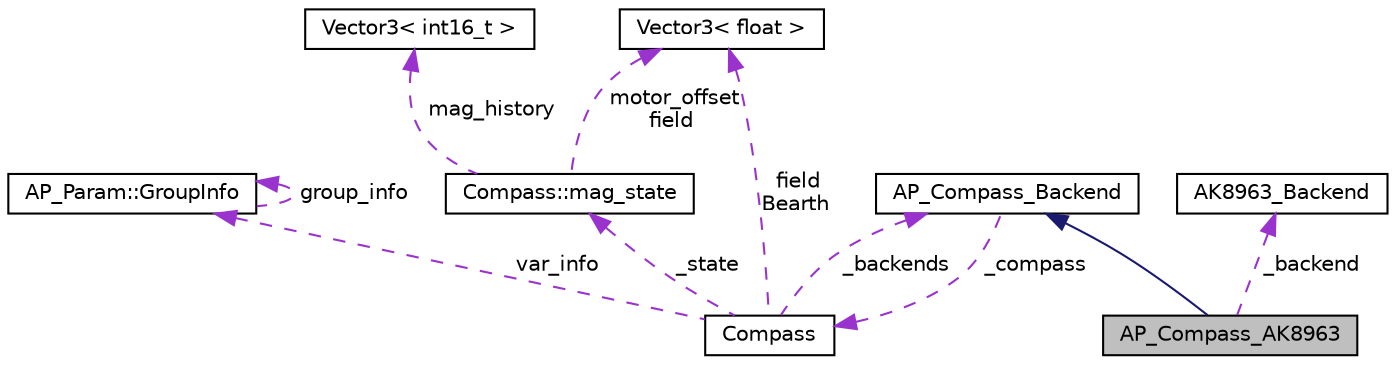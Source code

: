 digraph "AP_Compass_AK8963"
{
 // INTERACTIVE_SVG=YES
  edge [fontname="Helvetica",fontsize="10",labelfontname="Helvetica",labelfontsize="10"];
  node [fontname="Helvetica",fontsize="10",shape=record];
  Node1 [label="AP_Compass_AK8963",height=0.2,width=0.4,color="black", fillcolor="grey75", style="filled" fontcolor="black"];
  Node2 -> Node1 [dir="back",color="midnightblue",fontsize="10",style="solid",fontname="Helvetica"];
  Node2 [label="AP_Compass_Backend",height=0.2,width=0.4,color="black", fillcolor="white", style="filled",URL="$classAP__Compass__Backend.html"];
  Node3 -> Node2 [dir="back",color="darkorchid3",fontsize="10",style="dashed",label=" _compass" ,fontname="Helvetica"];
  Node3 [label="Compass",height=0.2,width=0.4,color="black", fillcolor="white", style="filled",URL="$classCompass.html"];
  Node4 -> Node3 [dir="back",color="darkorchid3",fontsize="10",style="dashed",label=" var_info" ,fontname="Helvetica"];
  Node4 [label="AP_Param::GroupInfo",height=0.2,width=0.4,color="black", fillcolor="white", style="filled",URL="$structAP__Param_1_1GroupInfo.html"];
  Node4 -> Node4 [dir="back",color="darkorchid3",fontsize="10",style="dashed",label=" group_info" ,fontname="Helvetica"];
  Node5 -> Node3 [dir="back",color="darkorchid3",fontsize="10",style="dashed",label=" field\nBearth" ,fontname="Helvetica"];
  Node5 [label="Vector3\< float \>",height=0.2,width=0.4,color="black", fillcolor="white", style="filled",URL="$classVector3.html"];
  Node2 -> Node3 [dir="back",color="darkorchid3",fontsize="10",style="dashed",label=" _backends" ,fontname="Helvetica"];
  Node6 -> Node3 [dir="back",color="darkorchid3",fontsize="10",style="dashed",label=" _state" ,fontname="Helvetica"];
  Node6 [label="Compass::mag_state",height=0.2,width=0.4,color="black", fillcolor="white", style="filled",URL="$structCompass_1_1mag__state.html"];
  Node5 -> Node6 [dir="back",color="darkorchid3",fontsize="10",style="dashed",label=" motor_offset\nfield" ,fontname="Helvetica"];
  Node7 -> Node6 [dir="back",color="darkorchid3",fontsize="10",style="dashed",label=" mag_history" ,fontname="Helvetica"];
  Node7 [label="Vector3\< int16_t \>",height=0.2,width=0.4,color="black", fillcolor="white", style="filled",URL="$classVector3.html"];
  Node8 -> Node1 [dir="back",color="darkorchid3",fontsize="10",style="dashed",label=" _backend" ,fontname="Helvetica"];
  Node8 [label="AK8963_Backend",height=0.2,width=0.4,color="black", fillcolor="white", style="filled",URL="$classAK8963__Backend.html",tooltip="-*- tab-width: 4; Mode: C++; c-basic-offset: 4; indent-tabs-mode: nil -*- "];
}
